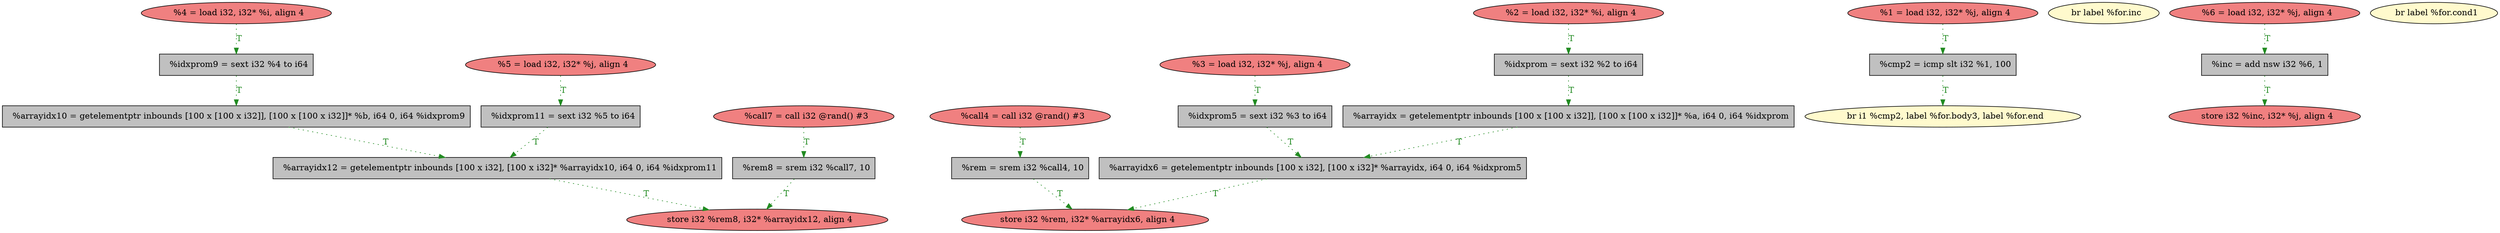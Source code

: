 
digraph G {


node2260 [fillcolor=grey,label="  %rem8 = srem i32 %call7, 10",shape=rectangle,style=filled ]
node2258 [fillcolor=lightcoral,label="  %call7 = call i32 @rand() #3",shape=ellipse,style=filled ]
node2256 [fillcolor=grey,label="  %arrayidx6 = getelementptr inbounds [100 x i32], [100 x i32]* %arrayidx, i64 0, i64 %idxprom5",shape=rectangle,style=filled ]
node2254 [fillcolor=grey,label="  %cmp2 = icmp slt i32 %1, 100",shape=rectangle,style=filled ]
node2252 [fillcolor=lightcoral,label="  %3 = load i32, i32* %j, align 4",shape=ellipse,style=filled ]
node2240 [fillcolor=grey,label="  %arrayidx12 = getelementptr inbounds [100 x i32], [100 x i32]* %arrayidx10, i64 0, i64 %idxprom11",shape=rectangle,style=filled ]
node2238 [fillcolor=lemonchiffon,label="  br label %for.inc",shape=ellipse,style=filled ]
node2239 [fillcolor=lightcoral,label="  store i32 %rem8, i32* %arrayidx12, align 4",shape=ellipse,style=filled ]
node2237 [fillcolor=grey,label="  %inc = add nsw i32 %6, 1",shape=rectangle,style=filled ]
node2236 [fillcolor=lightcoral,label="  store i32 %inc, i32* %j, align 4",shape=ellipse,style=filled ]
node2253 [fillcolor=grey,label="  %idxprom9 = sext i32 %4 to i64",shape=rectangle,style=filled ]
node2244 [fillcolor=grey,label="  %arrayidx10 = getelementptr inbounds [100 x [100 x i32]], [100 x [100 x i32]]* %b, i64 0, i64 %idxprom9",shape=rectangle,style=filled ]
node2241 [fillcolor=lightcoral,label="  %6 = load i32, i32* %j, align 4",shape=ellipse,style=filled ]
node2245 [fillcolor=lightcoral,label="  %2 = load i32, i32* %i, align 4",shape=ellipse,style=filled ]
node2257 [fillcolor=lightcoral,label="  store i32 %rem, i32* %arrayidx6, align 4",shape=ellipse,style=filled ]
node2242 [fillcolor=grey,label="  %idxprom11 = sext i32 %5 to i64",shape=rectangle,style=filled ]
node2243 [fillcolor=lightcoral,label="  %5 = load i32, i32* %j, align 4",shape=ellipse,style=filled ]
node2246 [fillcolor=grey,label="  %idxprom5 = sext i32 %3 to i64",shape=rectangle,style=filled ]
node2235 [fillcolor=lemonchiffon,label="  br label %for.cond1",shape=ellipse,style=filled ]
node2247 [fillcolor=lightcoral,label="  %4 = load i32, i32* %i, align 4",shape=ellipse,style=filled ]
node2248 [fillcolor=grey,label="  %arrayidx = getelementptr inbounds [100 x [100 x i32]], [100 x [100 x i32]]* %a, i64 0, i64 %idxprom",shape=rectangle,style=filled ]
node2259 [fillcolor=lemonchiffon,label="  br i1 %cmp2, label %for.body3, label %for.end",shape=ellipse,style=filled ]
node2251 [fillcolor=lightcoral,label="  %1 = load i32, i32* %j, align 4",shape=ellipse,style=filled ]
node2249 [fillcolor=grey,label="  %rem = srem i32 %call4, 10",shape=rectangle,style=filled ]
node2255 [fillcolor=grey,label="  %idxprom = sext i32 %2 to i64",shape=rectangle,style=filled ]
node2250 [fillcolor=lightcoral,label="  %call4 = call i32 @rand() #3",shape=ellipse,style=filled ]

node2254->node2259 [style=dotted,color=forestgreen,label="T",fontcolor=forestgreen ]
node2242->node2240 [style=dotted,color=forestgreen,label="T",fontcolor=forestgreen ]
node2248->node2256 [style=dotted,color=forestgreen,label="T",fontcolor=forestgreen ]
node2256->node2257 [style=dotted,color=forestgreen,label="T",fontcolor=forestgreen ]
node2247->node2253 [style=dotted,color=forestgreen,label="T",fontcolor=forestgreen ]
node2258->node2260 [style=dotted,color=forestgreen,label="T",fontcolor=forestgreen ]
node2244->node2240 [style=dotted,color=forestgreen,label="T",fontcolor=forestgreen ]
node2241->node2237 [style=dotted,color=forestgreen,label="T",fontcolor=forestgreen ]
node2245->node2255 [style=dotted,color=forestgreen,label="T",fontcolor=forestgreen ]
node2250->node2249 [style=dotted,color=forestgreen,label="T",fontcolor=forestgreen ]
node2252->node2246 [style=dotted,color=forestgreen,label="T",fontcolor=forestgreen ]
node2237->node2236 [style=dotted,color=forestgreen,label="T",fontcolor=forestgreen ]
node2251->node2254 [style=dotted,color=forestgreen,label="T",fontcolor=forestgreen ]
node2240->node2239 [style=dotted,color=forestgreen,label="T",fontcolor=forestgreen ]
node2246->node2256 [style=dotted,color=forestgreen,label="T",fontcolor=forestgreen ]
node2253->node2244 [style=dotted,color=forestgreen,label="T",fontcolor=forestgreen ]
node2243->node2242 [style=dotted,color=forestgreen,label="T",fontcolor=forestgreen ]
node2255->node2248 [style=dotted,color=forestgreen,label="T",fontcolor=forestgreen ]
node2260->node2239 [style=dotted,color=forestgreen,label="T",fontcolor=forestgreen ]
node2249->node2257 [style=dotted,color=forestgreen,label="T",fontcolor=forestgreen ]


}
